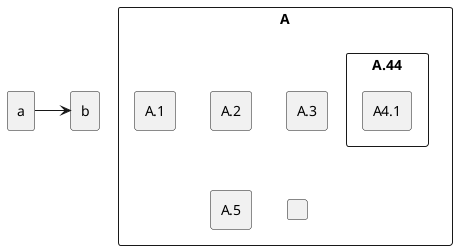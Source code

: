 @startuml
skinparam BackgroundColor transparent
skinparam componentStyle rectangle
component A {
  component "A.1" {
  }
  component A.44 {
    [A4.1]
  }
  component "A.2"
  [A.3]
  component A.5 [
A.5]
  component A.6 [
]
}
[a]->[b]
@enduml
